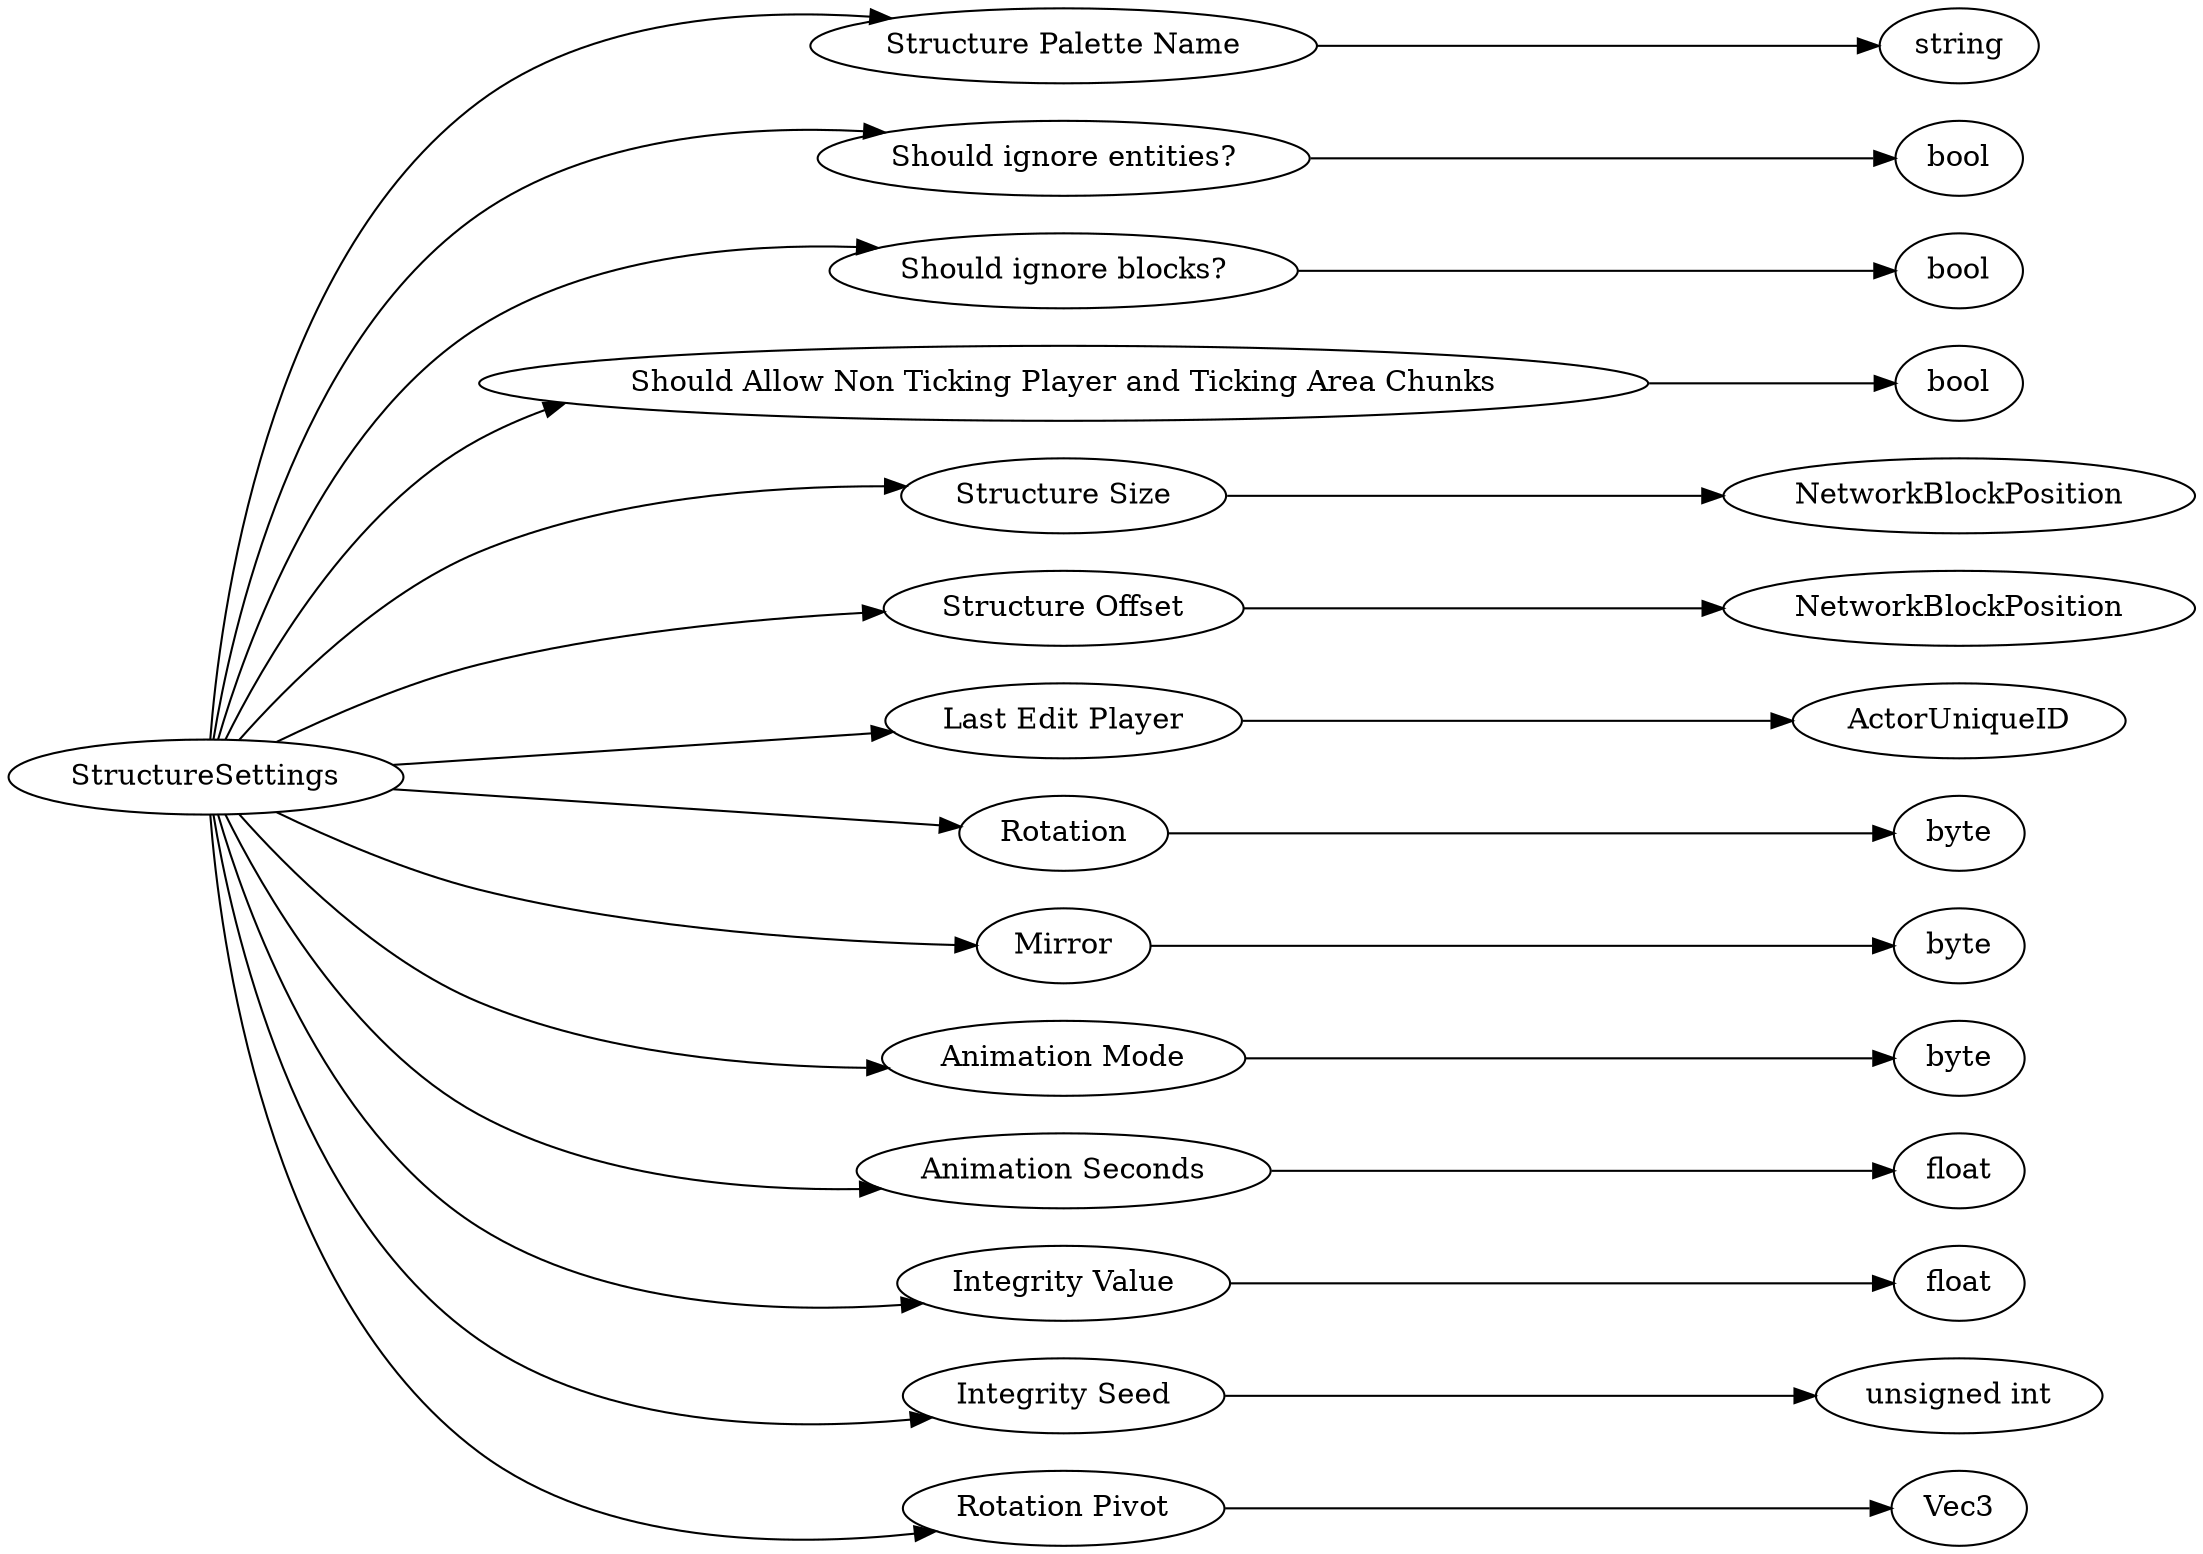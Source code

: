 digraph "StructureSettings" {
rankdir = LR
16
16 -> 17
17 -> 18
16 -> 19
19 -> 20
16 -> 21
21 -> 22
16 -> 23
23 -> 24
16 -> 25
25 -> 26
16 -> 27
27 -> 28
16 -> 29
29 -> 30
16 -> 31
31 -> 32
16 -> 33
33 -> 34
16 -> 35
35 -> 36
16 -> 37
37 -> 38
16 -> 39
39 -> 40
16 -> 41
41 -> 42
16 -> 43
43 -> 44

16 [label="StructureSettings",comment="name: \"StructureSettings\", typeName: \"\", id: 16, branchId: 0, recurseId: -1, attributes: 0, notes: \"\""];
17 [label="Structure Palette Name",comment="name: \"Structure Palette Name\", typeName: \"\", id: 17, branchId: 0, recurseId: -1, attributes: 0, notes: \"\""];
18 [label="string",comment="name: \"string\", typeName: \"\", id: 18, branchId: 0, recurseId: -1, attributes: 512, notes: \"\""];
19 [label="Should ignore entities?",comment="name: \"Should ignore entities?\", typeName: \"\", id: 19, branchId: 0, recurseId: -1, attributes: 0, notes: \"\""];
20 [label="bool",comment="name: \"bool\", typeName: \"\", id: 20, branchId: 0, recurseId: -1, attributes: 512, notes: \"\""];
21 [label="Should ignore blocks?",comment="name: \"Should ignore blocks?\", typeName: \"\", id: 21, branchId: 0, recurseId: -1, attributes: 0, notes: \"\""];
22 [label="bool",comment="name: \"bool\", typeName: \"\", id: 22, branchId: 0, recurseId: -1, attributes: 512, notes: \"\""];
23 [label="Should Allow Non Ticking Player and Ticking Area Chunks",comment="name: \"Should Allow Non Ticking Player and Ticking Area Chunks\", typeName: \"\", id: 23, branchId: 0, recurseId: -1, attributes: 0, notes: \"\""];
24 [label="bool",comment="name: \"bool\", typeName: \"\", id: 24, branchId: 0, recurseId: -1, attributes: 512, notes: \"\""];
25 [label="Structure Size",comment="name: \"Structure Size\", typeName: \"NetworkBlockPosition\", id: 25, branchId: 0, recurseId: -1, attributes: 256, notes: \"\""];
26 [label="NetworkBlockPosition",comment="name: \"NetworkBlockPosition\", typeName: \"\", id: 26, branchId: 0, recurseId: -1, attributes: 512, notes: \"\""];
27 [label="Structure Offset",comment="name: \"Structure Offset\", typeName: \"NetworkBlockPosition\", id: 27, branchId: 0, recurseId: -1, attributes: 256, notes: \"\""];
28 [label="NetworkBlockPosition",comment="name: \"NetworkBlockPosition\", typeName: \"\", id: 28, branchId: 0, recurseId: -1, attributes: 512, notes: \"\""];
29 [label="Last Edit Player",comment="name: \"Last Edit Player\", typeName: \"ActorUniqueID\", id: 29, branchId: 0, recurseId: -1, attributes: 256, notes: \"Player who last edited the structure block.\""];
30 [label="ActorUniqueID",comment="name: \"ActorUniqueID\", typeName: \"\", id: 30, branchId: 0, recurseId: -1, attributes: 512, notes: \"\""];
31 [label="Rotation",comment="name: \"Rotation\", typeName: \"\", id: 31, branchId: 0, recurseId: -1, attributes: 0, notes: \"\""];
32 [label="byte",comment="name: \"byte\", typeName: \"\", id: 32, branchId: 0, recurseId: -1, attributes: 512, notes: \"\""];
33 [label="Mirror",comment="name: \"Mirror\", typeName: \"\", id: 33, branchId: 0, recurseId: -1, attributes: 0, notes: \"\""];
34 [label="byte",comment="name: \"byte\", typeName: \"\", id: 34, branchId: 0, recurseId: -1, attributes: 512, notes: \"\""];
35 [label="Animation Mode",comment="name: \"Animation Mode\", typeName: \"\", id: 35, branchId: 0, recurseId: -1, attributes: 0, notes: \"\""];
36 [label="byte",comment="name: \"byte\", typeName: \"\", id: 36, branchId: 0, recurseId: -1, attributes: 512, notes: \"\""];
37 [label="Animation Seconds",comment="name: \"Animation Seconds\", typeName: \"\", id: 37, branchId: 0, recurseId: -1, attributes: 0, notes: \"\""];
38 [label="float",comment="name: \"float\", typeName: \"\", id: 38, branchId: 0, recurseId: -1, attributes: 512, notes: \"\""];
39 [label="Integrity Value",comment="name: \"Integrity Value\", typeName: \"\", id: 39, branchId: 0, recurseId: -1, attributes: 0, notes: \"\""];
40 [label="float",comment="name: \"float\", typeName: \"\", id: 40, branchId: 0, recurseId: -1, attributes: 512, notes: \"\""];
41 [label="Integrity Seed",comment="name: \"Integrity Seed\", typeName: \"\", id: 41, branchId: 0, recurseId: -1, attributes: 0, notes: \"\""];
42 [label="unsigned int",comment="name: \"unsigned int\", typeName: \"\", id: 42, branchId: 0, recurseId: -1, attributes: 512, notes: \"\""];
43 [label="Rotation Pivot",comment="name: \"Rotation Pivot\", typeName: \"Vec3\", id: 43, branchId: 0, recurseId: -1, attributes: 256, notes: \"Pivot used to rotate a structure around.\""];
44 [label="Vec3",comment="name: \"Vec3\", typeName: \"\", id: 44, branchId: 0, recurseId: -1, attributes: 512, notes: \"\""];
{ rank = max;18;20;22;24;26;28;30;32;34;36;38;40;42;44}

}
